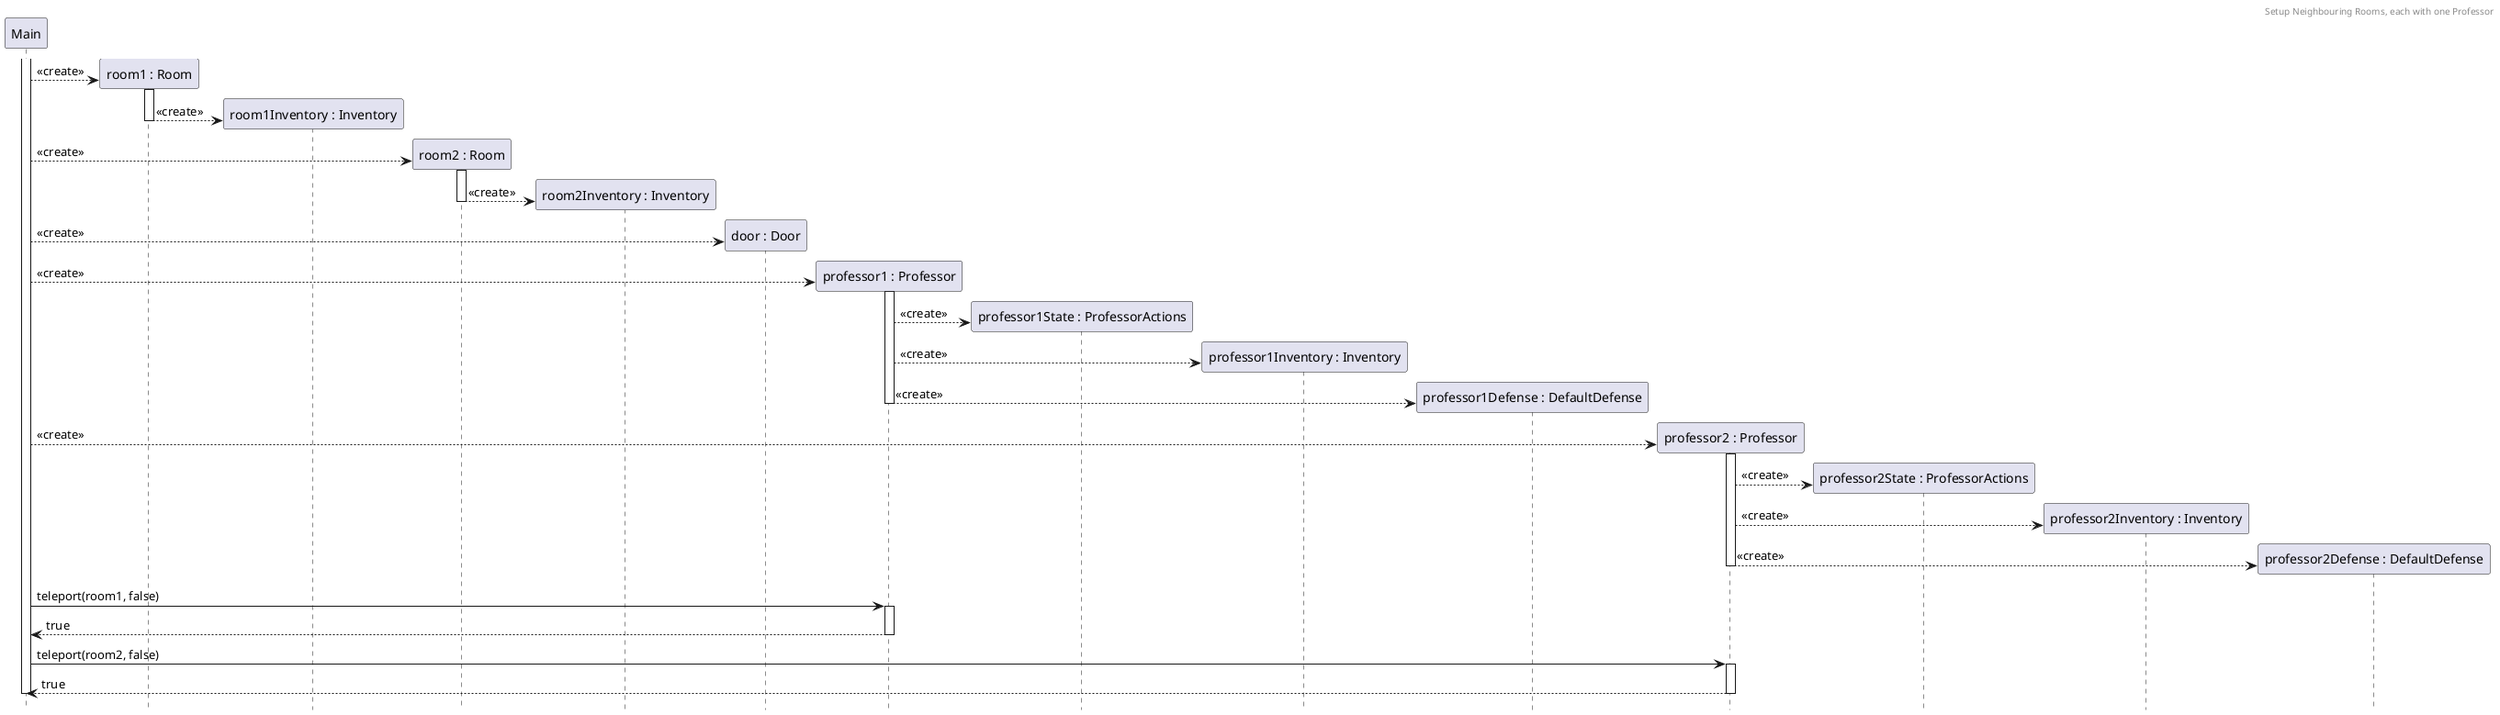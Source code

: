 @startuml FullRoom
header Setup Neighbouring Rooms, each with one Professor
hide footbox

participant M as "Main"
activate M
create R1 as "room1 : Room"
M --> R1 :  <<create>>
activate R1
create R1I as "room1Inventory : Inventory"
R1 --> R1I --: <<create>>

create R2 as "room2 : Room"
M --> R2 :  <<create>>
activate R2
create R2I as "room2Inventory : Inventory"
R2 --> R2I --: <<create>>

create D as "door : Door"
M --> D :  <<create>>
create P1 as "professor1 : Professor"
M --> P1 ++: <<create>>
create P1S as "professor1State : ProfessorActions"
P1 --> P1S : <<create>>
create P1I as "professor1Inventory : Inventory"
P1 --> P1I : <<create>>
create P1D as "professor1Defense : DefaultDefense"
P1 --> P1D --: <<create>>
create P2 as "professor2 : Professor"
M --> P2 ++: <<create>>
create P2S as "professor2State : ProfessorActions"
P2 --> P2S : <<create>>
create P2I as "professor2Inventory : Inventory"
P2 --> P2I : <<create>>
create P2D as "professor2Defense : DefaultDefense"
P2 --> P2D --: <<create>>

M -> P1 ++ : teleport(room1, false)
return true
M -> P2 ++ : teleport(room2, false)
return true
deactivate M
@enduml

